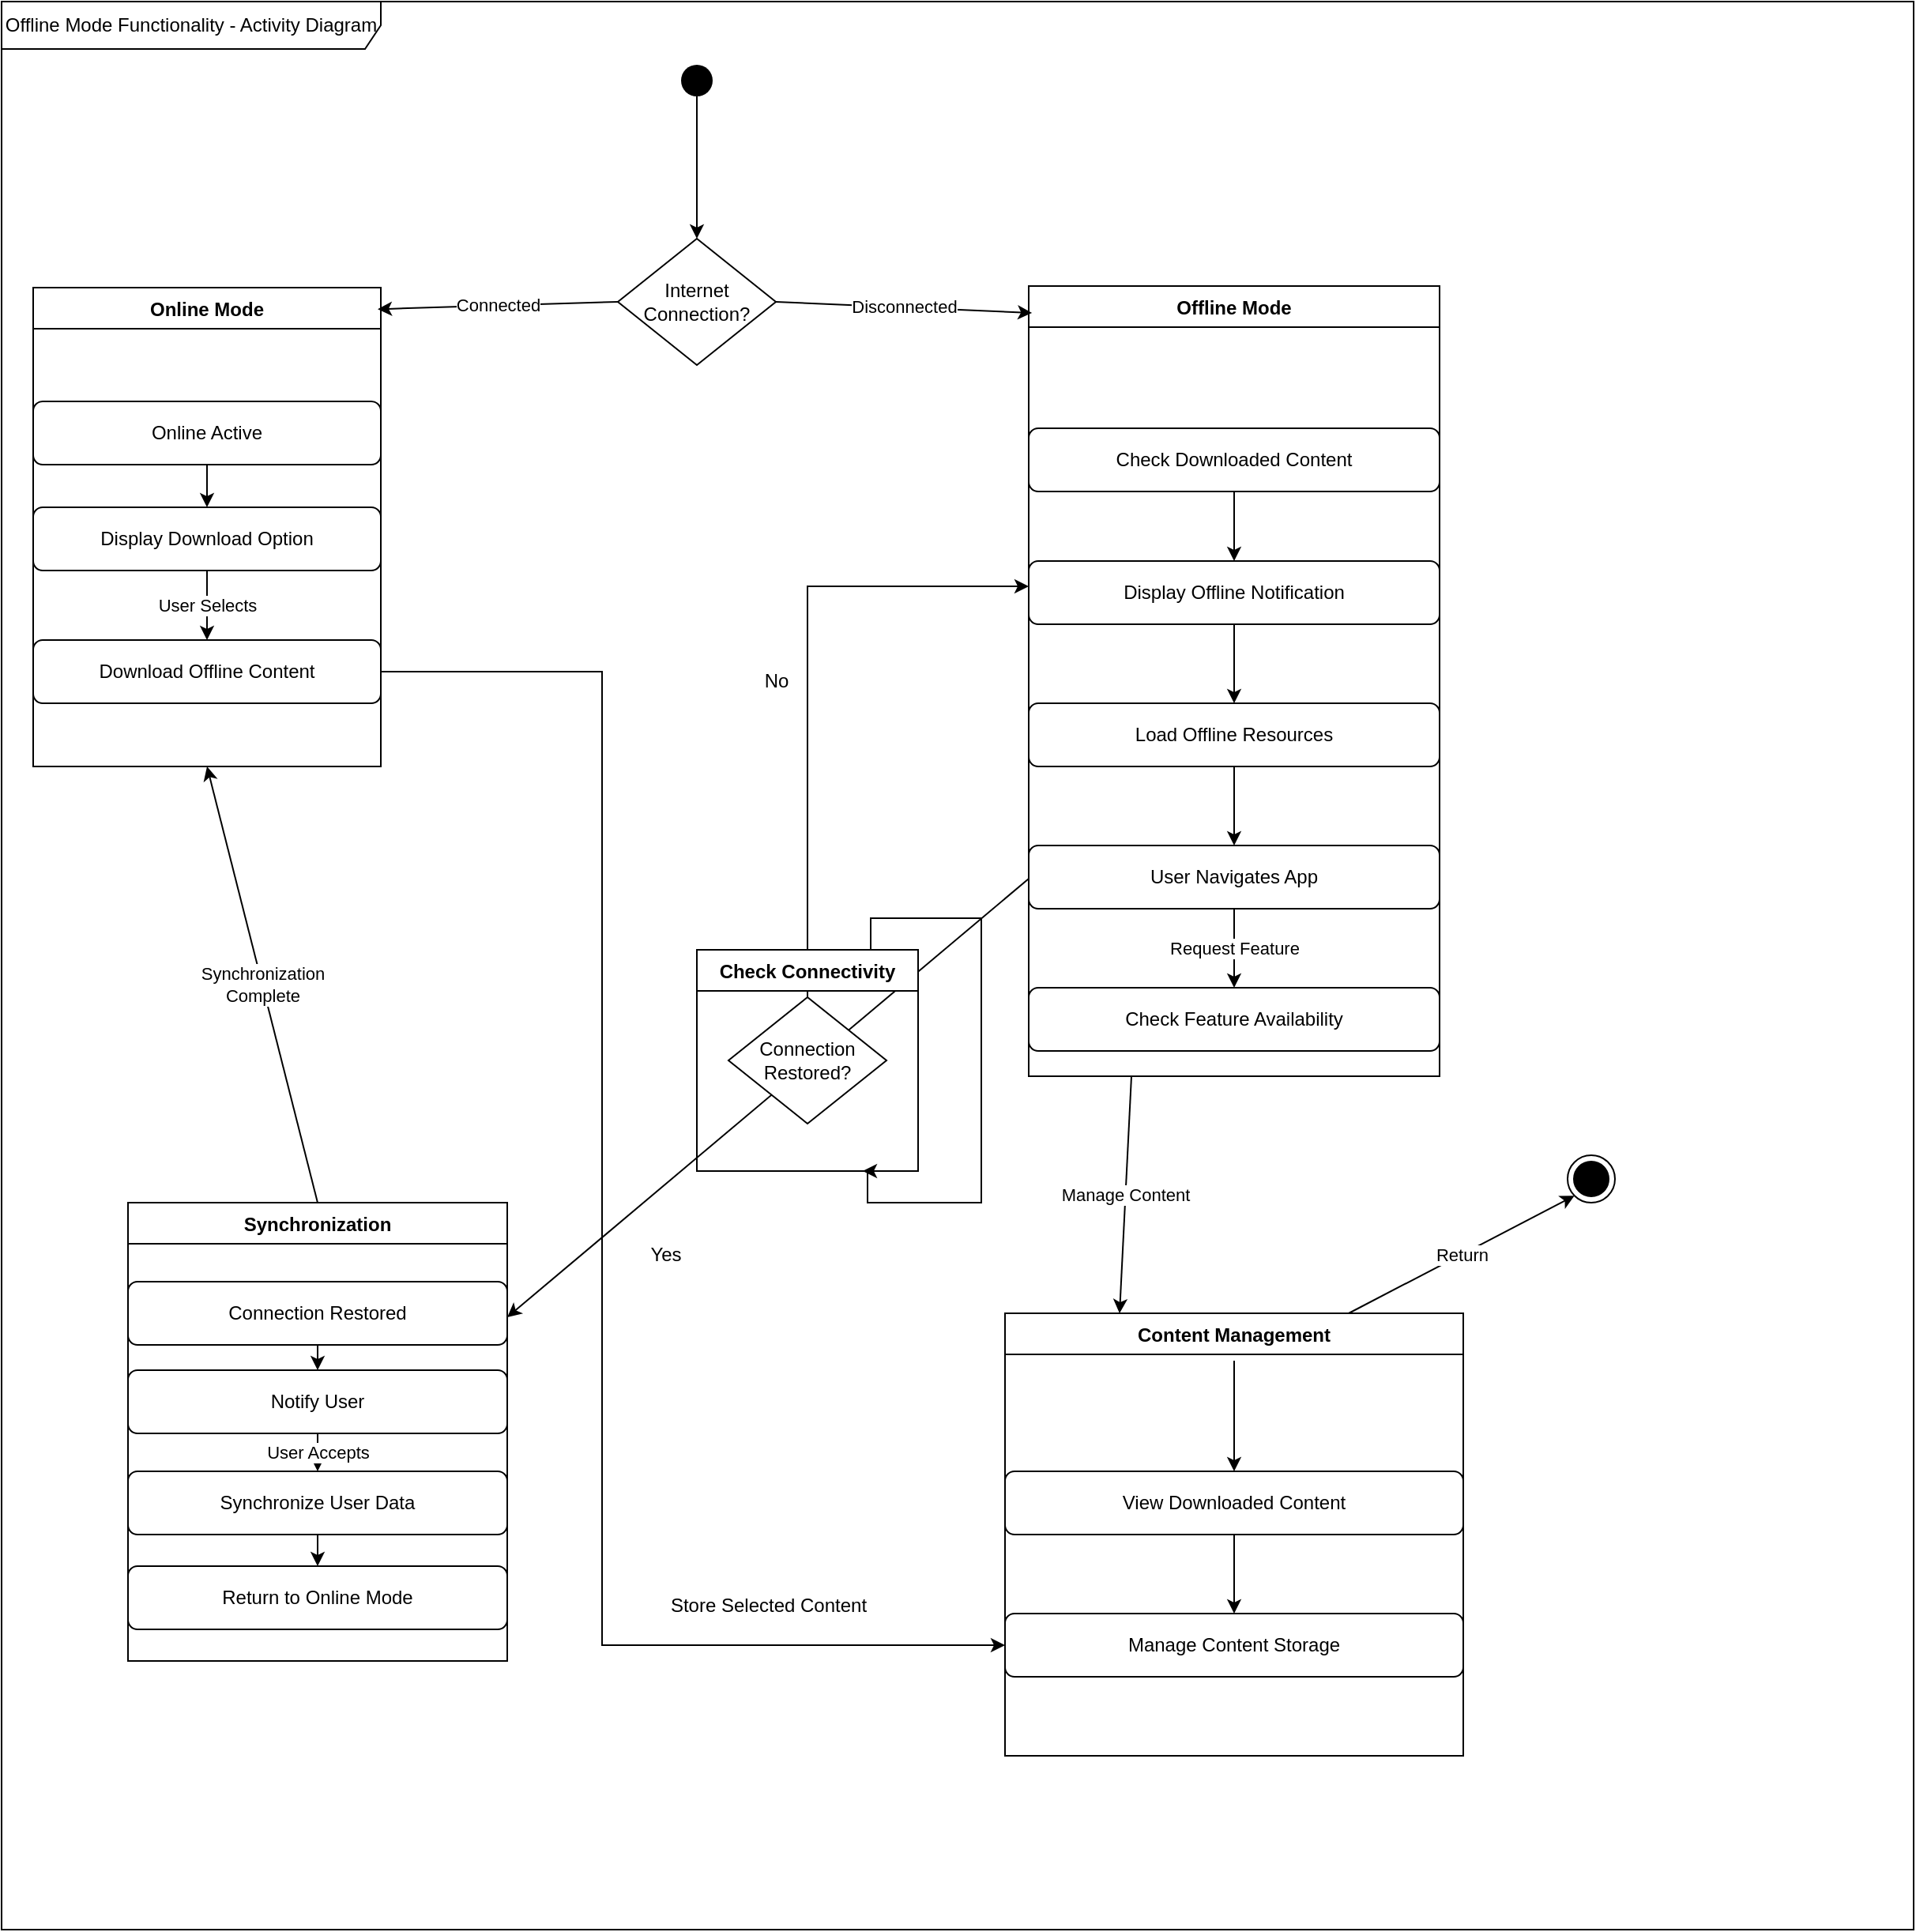 <mxfile version="26.1.1">
  <diagram id="C5RBs43oDa-KdzZeNtuy" name="Page-1">
    <mxGraphModel dx="1898" dy="874" grid="1" gridSize="10" guides="1" tooltips="1" connect="1" arrows="1" fold="1" page="1" pageScale="1" pageWidth="827" pageHeight="1169" math="0" shadow="0">
      <root>
        <mxCell id="WIyWlLk6GJQsqaUBKTNV-0" />
        <mxCell id="WIyWlLk6GJQsqaUBKTNV-1" parent="WIyWlLk6GJQsqaUBKTNV-0" />
        <mxCell id="lv9YnxyCzNiJ2VLWQXhp-31" value="Offline Mode Functionality - Activity Diagram" style="shape=umlFrame;whiteSpace=wrap;html=1;pointerEvents=0;recursiveResize=0;container=1;collapsible=0;width=240;height=30;" parent="WIyWlLk6GJQsqaUBKTNV-1" vertex="1">
          <mxGeometry x="220" width="1210" height="1220" as="geometry" />
        </mxCell>
        <mxCell id="lv9YnxyCzNiJ2VLWQXhp-44" value="Offline Mode" style="swimlane;fontStyle=1;align=center;verticalAlign=top;childLayout=stackLayout;horizontal=1;startSize=26;horizontalStack=0;resizeParent=1;resizeParentMax=0;resizeLast=0;collapsible=1;marginBottom=0;" parent="lv9YnxyCzNiJ2VLWQXhp-31" vertex="1">
          <mxGeometry x="650" y="180" width="260" height="500" as="geometry" />
        </mxCell>
        <mxCell id="lv9YnxyCzNiJ2VLWQXhp-50" value="Check Feature Availability" style="rounded=1;whiteSpace=wrap;html=1;" parent="lv9YnxyCzNiJ2VLWQXhp-31" vertex="1">
          <mxGeometry x="650" y="624" width="260" height="40" as="geometry" />
        </mxCell>
        <mxCell id="lv9YnxyCzNiJ2VLWQXhp-55" value="Request Feature" style="endArrow=classic;html=1;rounded=0;exitX=0.5;exitY=1;exitDx=0;exitDy=0;entryX=0.5;entryY=0;entryDx=0;entryDy=0;" parent="lv9YnxyCzNiJ2VLWQXhp-31" source="lv9YnxyCzNiJ2VLWQXhp-49" target="lv9YnxyCzNiJ2VLWQXhp-50" edge="1">
          <mxGeometry width="50" height="50" relative="1" as="geometry">
            <mxPoint x="780" y="664" as="sourcePoint" />
            <mxPoint x="830" y="614" as="targetPoint" />
          </mxGeometry>
        </mxCell>
        <mxCell id="lv9YnxyCzNiJ2VLWQXhp-49" value="User Navigates App" style="rounded=1;whiteSpace=wrap;html=1;" parent="lv9YnxyCzNiJ2VLWQXhp-31" vertex="1">
          <mxGeometry x="650" y="534" width="260" height="40" as="geometry" />
        </mxCell>
        <mxCell id="lv9YnxyCzNiJ2VLWQXhp-54" value="" style="endArrow=classic;html=1;rounded=0;exitX=0.5;exitY=1;exitDx=0;exitDy=0;entryX=0.5;entryY=0;entryDx=0;entryDy=0;" parent="lv9YnxyCzNiJ2VLWQXhp-31" source="lv9YnxyCzNiJ2VLWQXhp-48" target="lv9YnxyCzNiJ2VLWQXhp-49" edge="1">
          <mxGeometry width="50" height="50" relative="1" as="geometry">
            <mxPoint x="780" y="664" as="sourcePoint" />
            <mxPoint x="830" y="614" as="targetPoint" />
          </mxGeometry>
        </mxCell>
        <mxCell id="lv9YnxyCzNiJ2VLWQXhp-48" value="Load Offline Resources" style="rounded=1;whiteSpace=wrap;html=1;" parent="lv9YnxyCzNiJ2VLWQXhp-31" vertex="1">
          <mxGeometry x="650" y="444" width="260" height="40" as="geometry" />
        </mxCell>
        <mxCell id="lv9YnxyCzNiJ2VLWQXhp-53" value="" style="endArrow=classic;html=1;rounded=0;exitX=0.5;exitY=1;exitDx=0;exitDy=0;entryX=0.5;entryY=0;entryDx=0;entryDy=0;" parent="lv9YnxyCzNiJ2VLWQXhp-31" source="lv9YnxyCzNiJ2VLWQXhp-47" target="lv9YnxyCzNiJ2VLWQXhp-48" edge="1">
          <mxGeometry width="50" height="50" relative="1" as="geometry">
            <mxPoint x="780" y="664" as="sourcePoint" />
            <mxPoint x="830" y="614" as="targetPoint" />
          </mxGeometry>
        </mxCell>
        <mxCell id="lv9YnxyCzNiJ2VLWQXhp-47" value="Display Offline Notification" style="rounded=1;whiteSpace=wrap;html=1;" parent="lv9YnxyCzNiJ2VLWQXhp-31" vertex="1">
          <mxGeometry x="650" y="354" width="260" height="40" as="geometry" />
        </mxCell>
        <mxCell id="lv9YnxyCzNiJ2VLWQXhp-52" value="" style="endArrow=classic;html=1;rounded=0;exitX=0.5;exitY=1;exitDx=0;exitDy=0;entryX=0.5;entryY=0;entryDx=0;entryDy=0;" parent="lv9YnxyCzNiJ2VLWQXhp-31" source="lv9YnxyCzNiJ2VLWQXhp-46" target="lv9YnxyCzNiJ2VLWQXhp-47" edge="1">
          <mxGeometry width="50" height="50" relative="1" as="geometry">
            <mxPoint x="790" y="564" as="sourcePoint" />
            <mxPoint x="840" y="514" as="targetPoint" />
          </mxGeometry>
        </mxCell>
        <mxCell id="lv9YnxyCzNiJ2VLWQXhp-46" value="Check Downloaded Content" style="rounded=1;whiteSpace=wrap;html=1;" parent="lv9YnxyCzNiJ2VLWQXhp-31" vertex="1">
          <mxGeometry x="650" y="270" width="260" height="40" as="geometry" />
        </mxCell>
        <mxCell id="lv9YnxyCzNiJ2VLWQXhp-70" value="Manage Content Storage" style="rounded=1;whiteSpace=wrap;html=1;" parent="lv9YnxyCzNiJ2VLWQXhp-31" vertex="1">
          <mxGeometry x="635" y="1020" width="290" height="40" as="geometry" />
        </mxCell>
        <mxCell id="lv9YnxyCzNiJ2VLWQXhp-69" value="View Downloaded Content" style="rounded=1;whiteSpace=wrap;html=1;" parent="lv9YnxyCzNiJ2VLWQXhp-31" vertex="1">
          <mxGeometry x="635" y="930" width="290" height="40" as="geometry" />
        </mxCell>
        <mxCell id="lv9YnxyCzNiJ2VLWQXhp-72" value="" style="endArrow=classic;html=1;rounded=0;exitX=0.5;exitY=1;exitDx=0;exitDy=0;entryX=0.5;entryY=0;entryDx=0;entryDy=0;" parent="lv9YnxyCzNiJ2VLWQXhp-31" source="lv9YnxyCzNiJ2VLWQXhp-69" target="lv9YnxyCzNiJ2VLWQXhp-70" edge="1">
          <mxGeometry width="50" height="50" relative="1" as="geometry">
            <mxPoint x="1025" y="1150" as="sourcePoint" />
            <mxPoint x="1075" y="1100" as="targetPoint" />
          </mxGeometry>
        </mxCell>
        <mxCell id="lv9YnxyCzNiJ2VLWQXhp-67" value="Content Management" style="swimlane;fontStyle=1;align=center;verticalAlign=top;childLayout=stackLayout;horizontal=1;startSize=26;horizontalStack=0;resizeParent=1;resizeParentMax=0;resizeLast=0;collapsible=1;marginBottom=0;" parent="lv9YnxyCzNiJ2VLWQXhp-31" vertex="1">
          <mxGeometry x="635" y="830" width="290" height="280" as="geometry">
            <mxRectangle x="740" y="630" width="160" height="30" as="alternateBounds" />
          </mxGeometry>
        </mxCell>
        <mxCell id="lv9YnxyCzNiJ2VLWQXhp-75" value="Manage Content" style="endArrow=classic;html=1;rounded=0;exitX=0.25;exitY=1;exitDx=0;exitDy=0;entryX=0.25;entryY=0;entryDx=0;entryDy=0;" parent="lv9YnxyCzNiJ2VLWQXhp-31" source="lv9YnxyCzNiJ2VLWQXhp-44" target="lv9YnxyCzNiJ2VLWQXhp-67" edge="1">
          <mxGeometry width="50" height="50" relative="1" as="geometry">
            <mxPoint x="410" y="280" as="sourcePoint" />
            <mxPoint x="460" y="230" as="targetPoint" />
          </mxGeometry>
        </mxCell>
        <mxCell id="lv9YnxyCzNiJ2VLWQXhp-71" value="" style="endArrow=classic;html=1;rounded=0;entryX=0.5;entryY=0;entryDx=0;entryDy=0;" parent="lv9YnxyCzNiJ2VLWQXhp-31" target="lv9YnxyCzNiJ2VLWQXhp-69" edge="1">
          <mxGeometry width="50" height="50" relative="1" as="geometry">
            <mxPoint x="780" y="860" as="sourcePoint" />
            <mxPoint x="1075" y="1100" as="targetPoint" />
          </mxGeometry>
        </mxCell>
        <mxCell id="lv9YnxyCzNiJ2VLWQXhp-76" value="Return" style="endArrow=classic;html=1;rounded=0;exitX=0.75;exitY=0;exitDx=0;exitDy=0;entryX=0;entryY=1;entryDx=0;entryDy=0;" parent="lv9YnxyCzNiJ2VLWQXhp-31" source="lv9YnxyCzNiJ2VLWQXhp-67" target="lv9YnxyCzNiJ2VLWQXhp-95" edge="1">
          <mxGeometry width="50" height="50" relative="1" as="geometry">
            <mxPoint x="410" y="280" as="sourcePoint" />
            <mxPoint x="845" y="680" as="targetPoint" />
          </mxGeometry>
        </mxCell>
        <mxCell id="lv9YnxyCzNiJ2VLWQXhp-57" value="Synchronization" style="swimlane;fontStyle=1;align=center;verticalAlign=top;childLayout=stackLayout;horizontal=1;startSize=26;horizontalStack=0;resizeParent=1;resizeParentMax=0;resizeLast=0;collapsible=1;marginBottom=0;" parent="lv9YnxyCzNiJ2VLWQXhp-31" vertex="1">
          <mxGeometry x="80" y="760" width="240" height="290" as="geometry">
            <mxRectangle x="120" y="760" width="130" height="30" as="alternateBounds" />
          </mxGeometry>
        </mxCell>
        <mxCell id="lv9YnxyCzNiJ2VLWQXhp-77" value="" style="endArrow=classic;html=1;rounded=0;exitX=0;exitY=0.75;exitDx=0;exitDy=0;entryX=1;entryY=0.25;entryDx=0;entryDy=0;" parent="lv9YnxyCzNiJ2VLWQXhp-31" source="lv9YnxyCzNiJ2VLWQXhp-44" target="lv9YnxyCzNiJ2VLWQXhp-57" edge="1">
          <mxGeometry x="0.048" y="-66" width="50" height="50" relative="1" as="geometry">
            <mxPoint x="410" y="280" as="sourcePoint" />
            <mxPoint x="460" y="230" as="targetPoint" />
            <mxPoint as="offset" />
          </mxGeometry>
        </mxCell>
        <mxCell id="lv9YnxyCzNiJ2VLWQXhp-92" style="edgeStyle=orthogonalEdgeStyle;rounded=0;orthogonalLoop=1;jettySize=auto;html=1;entryX=0;entryY=0.5;entryDx=0;entryDy=0;" parent="lv9YnxyCzNiJ2VLWQXhp-31" source="lv9YnxyCzNiJ2VLWQXhp-40" target="lv9YnxyCzNiJ2VLWQXhp-70" edge="1">
          <mxGeometry relative="1" as="geometry">
            <Array as="points">
              <mxPoint x="380" y="424" />
              <mxPoint x="380" y="1040" />
            </Array>
          </mxGeometry>
        </mxCell>
        <mxCell id="lv9YnxyCzNiJ2VLWQXhp-40" value="Download Offline Content" style="rounded=1;whiteSpace=wrap;html=1;" parent="lv9YnxyCzNiJ2VLWQXhp-31" vertex="1">
          <mxGeometry x="20" y="404" width="220" height="40" as="geometry" />
        </mxCell>
        <mxCell id="lv9YnxyCzNiJ2VLWQXhp-39" value="Display Download Option" style="rounded=1;whiteSpace=wrap;html=1;" parent="lv9YnxyCzNiJ2VLWQXhp-31" vertex="1">
          <mxGeometry x="20" y="320" width="220" height="40" as="geometry" />
        </mxCell>
        <mxCell id="lv9YnxyCzNiJ2VLWQXhp-43" value="User Selects" style="endArrow=classic;html=1;rounded=0;exitX=0.5;exitY=1;exitDx=0;exitDy=0;entryX=0.5;entryY=0;entryDx=0;entryDy=0;" parent="lv9YnxyCzNiJ2VLWQXhp-31" source="lv9YnxyCzNiJ2VLWQXhp-39" target="lv9YnxyCzNiJ2VLWQXhp-40" edge="1">
          <mxGeometry width="50" height="50" relative="1" as="geometry">
            <mxPoint x="380" y="490" as="sourcePoint" />
            <mxPoint x="430" y="440" as="targetPoint" />
          </mxGeometry>
        </mxCell>
        <mxCell id="lv9YnxyCzNiJ2VLWQXhp-38" value="Online Active" style="rounded=1;whiteSpace=wrap;html=1;" parent="lv9YnxyCzNiJ2VLWQXhp-31" vertex="1">
          <mxGeometry x="20" y="253" width="220" height="40" as="geometry" />
        </mxCell>
        <mxCell id="lv9YnxyCzNiJ2VLWQXhp-42" value="" style="endArrow=classic;html=1;rounded=0;exitX=0.5;exitY=1;exitDx=0;exitDy=0;entryX=0.5;entryY=0;entryDx=0;entryDy=0;" parent="lv9YnxyCzNiJ2VLWQXhp-31" source="lv9YnxyCzNiJ2VLWQXhp-38" target="lv9YnxyCzNiJ2VLWQXhp-39" edge="1">
          <mxGeometry width="50" height="50" relative="1" as="geometry">
            <mxPoint x="380" y="490" as="sourcePoint" />
            <mxPoint x="430" y="440" as="targetPoint" />
          </mxGeometry>
        </mxCell>
        <mxCell id="lv9YnxyCzNiJ2VLWQXhp-36" value="Online Mode" style="swimlane;fontStyle=1;align=center;verticalAlign=top;childLayout=stackLayout;horizontal=1;startSize=26;horizontalStack=0;resizeParent=1;resizeParentMax=0;resizeLast=0;collapsible=1;marginBottom=0;" parent="lv9YnxyCzNiJ2VLWQXhp-31" vertex="1">
          <mxGeometry x="20" y="181" width="220" height="303" as="geometry">
            <mxRectangle x="20" y="170" width="110" height="30" as="alternateBounds" />
          </mxGeometry>
        </mxCell>
        <mxCell id="lv9YnxyCzNiJ2VLWQXhp-78" value="Synchronization&#xa;Complete" style="endArrow=classic;html=1;rounded=0;exitX=0.5;exitY=0;exitDx=0;exitDy=0;entryX=0.5;entryY=1;entryDx=0;entryDy=0;" parent="lv9YnxyCzNiJ2VLWQXhp-31" source="lv9YnxyCzNiJ2VLWQXhp-57" target="lv9YnxyCzNiJ2VLWQXhp-36" edge="1">
          <mxGeometry width="50" height="50" relative="1" as="geometry">
            <mxPoint x="410" y="280" as="sourcePoint" />
            <mxPoint x="460" y="230" as="targetPoint" />
          </mxGeometry>
        </mxCell>
        <mxCell id="lv9YnxyCzNiJ2VLWQXhp-34" value="Internet&#xa;Connection?" style="rhombus;whiteSpace=wrap;html=1;" parent="lv9YnxyCzNiJ2VLWQXhp-31" vertex="1">
          <mxGeometry x="390" y="150" width="100" height="80" as="geometry" />
        </mxCell>
        <mxCell id="lv9YnxyCzNiJ2VLWQXhp-73" value="Connected" style="endArrow=classic;html=1;rounded=0;exitX=0;exitY=0.5;exitDx=0;exitDy=0;entryX=0.991;entryY=0.045;entryDx=0;entryDy=0;entryPerimeter=0;" parent="lv9YnxyCzNiJ2VLWQXhp-31" source="lv9YnxyCzNiJ2VLWQXhp-34" target="lv9YnxyCzNiJ2VLWQXhp-36" edge="1">
          <mxGeometry width="50" height="50" relative="1" as="geometry">
            <mxPoint x="410" y="280" as="sourcePoint" />
            <mxPoint x="460" y="230" as="targetPoint" />
          </mxGeometry>
        </mxCell>
        <mxCell id="lv9YnxyCzNiJ2VLWQXhp-74" value="Disconnected" style="endArrow=classic;html=1;rounded=0;exitX=1;exitY=0.5;exitDx=0;exitDy=0;entryX=0.008;entryY=0.034;entryDx=0;entryDy=0;entryPerimeter=0;" parent="lv9YnxyCzNiJ2VLWQXhp-31" source="lv9YnxyCzNiJ2VLWQXhp-34" target="lv9YnxyCzNiJ2VLWQXhp-44" edge="1">
          <mxGeometry width="50" height="50" relative="1" as="geometry">
            <mxPoint x="410" y="280" as="sourcePoint" />
            <mxPoint x="460" y="230" as="targetPoint" />
          </mxGeometry>
        </mxCell>
        <mxCell id="lv9YnxyCzNiJ2VLWQXhp-33" value="" style="ellipse;fillColor=#000000;strokeColor=none;" parent="lv9YnxyCzNiJ2VLWQXhp-31" vertex="1">
          <mxGeometry x="430" y="40" width="20" height="20" as="geometry" />
        </mxCell>
        <mxCell id="lv9YnxyCzNiJ2VLWQXhp-35" value="" style="endArrow=classic;html=1;rounded=0;exitX=0.5;exitY=1;exitDx=0;exitDy=0;entryX=0.5;entryY=0;entryDx=0;entryDy=0;" parent="lv9YnxyCzNiJ2VLWQXhp-31" source="lv9YnxyCzNiJ2VLWQXhp-33" target="lv9YnxyCzNiJ2VLWQXhp-34" edge="1">
          <mxGeometry width="50" height="50" relative="1" as="geometry">
            <mxPoint x="410" y="280" as="sourcePoint" />
            <mxPoint x="460" y="230" as="targetPoint" />
          </mxGeometry>
        </mxCell>
        <mxCell id="lv9YnxyCzNiJ2VLWQXhp-62" value="Return to Online Mode" style="rounded=1;whiteSpace=wrap;html=1;" parent="lv9YnxyCzNiJ2VLWQXhp-31" vertex="1">
          <mxGeometry x="80" y="990" width="240" height="40" as="geometry" />
        </mxCell>
        <mxCell id="lv9YnxyCzNiJ2VLWQXhp-66" value="" style="endArrow=classic;html=1;rounded=0;exitX=0.5;exitY=1;exitDx=0;exitDy=0;entryX=0.5;entryY=0;entryDx=0;entryDy=0;" parent="lv9YnxyCzNiJ2VLWQXhp-31" source="lv9YnxyCzNiJ2VLWQXhp-61" target="lv9YnxyCzNiJ2VLWQXhp-62" edge="1">
          <mxGeometry width="50" height="50" relative="1" as="geometry">
            <mxPoint x="470" y="1080" as="sourcePoint" />
            <mxPoint x="520" y="1030" as="targetPoint" />
          </mxGeometry>
        </mxCell>
        <mxCell id="lv9YnxyCzNiJ2VLWQXhp-61" value="Synchronize User Data" style="rounded=1;whiteSpace=wrap;html=1;" parent="lv9YnxyCzNiJ2VLWQXhp-31" vertex="1">
          <mxGeometry x="80" y="930" width="240" height="40" as="geometry" />
        </mxCell>
        <mxCell id="lv9YnxyCzNiJ2VLWQXhp-65" value="User Accepts" style="endArrow=classic;html=1;rounded=0;exitX=0.5;exitY=1;exitDx=0;exitDy=0;entryX=0.5;entryY=0;entryDx=0;entryDy=0;" parent="lv9YnxyCzNiJ2VLWQXhp-31" source="lv9YnxyCzNiJ2VLWQXhp-60" target="lv9YnxyCzNiJ2VLWQXhp-61" edge="1">
          <mxGeometry width="50" height="50" relative="1" as="geometry">
            <mxPoint x="470" y="1080" as="sourcePoint" />
            <mxPoint x="520" y="1030" as="targetPoint" />
          </mxGeometry>
        </mxCell>
        <mxCell id="lv9YnxyCzNiJ2VLWQXhp-60" value="Notify User" style="rounded=1;whiteSpace=wrap;html=1;" parent="lv9YnxyCzNiJ2VLWQXhp-31" vertex="1">
          <mxGeometry x="80" y="866" width="240" height="40" as="geometry" />
        </mxCell>
        <mxCell id="lv9YnxyCzNiJ2VLWQXhp-64" value="" style="endArrow=classic;html=1;rounded=0;exitX=0.5;exitY=1;exitDx=0;exitDy=0;entryX=0.5;entryY=0;entryDx=0;entryDy=0;" parent="lv9YnxyCzNiJ2VLWQXhp-31" source="lv9YnxyCzNiJ2VLWQXhp-59" target="lv9YnxyCzNiJ2VLWQXhp-60" edge="1">
          <mxGeometry width="50" height="50" relative="1" as="geometry">
            <mxPoint x="470" y="1080" as="sourcePoint" />
            <mxPoint x="520" y="1030" as="targetPoint" />
          </mxGeometry>
        </mxCell>
        <mxCell id="lv9YnxyCzNiJ2VLWQXhp-59" value="Connection Restored" style="rounded=1;whiteSpace=wrap;html=1;" parent="lv9YnxyCzNiJ2VLWQXhp-31" vertex="1">
          <mxGeometry x="80" y="810" width="240" height="40" as="geometry" />
        </mxCell>
        <mxCell id="lv9YnxyCzNiJ2VLWQXhp-87" value="Connection&lt;br&gt;Restored?" style="rhombus;whiteSpace=wrap;html=1;" parent="lv9YnxyCzNiJ2VLWQXhp-31" vertex="1">
          <mxGeometry x="460" y="630" width="100" height="80" as="geometry" />
        </mxCell>
        <mxCell id="lv9YnxyCzNiJ2VLWQXhp-89" style="edgeStyle=orthogonalEdgeStyle;rounded=0;orthogonalLoop=1;jettySize=auto;html=1;" parent="lv9YnxyCzNiJ2VLWQXhp-31" source="lv9YnxyCzNiJ2VLWQXhp-87" edge="1" target="lv9YnxyCzNiJ2VLWQXhp-47">
          <mxGeometry relative="1" as="geometry">
            <mxPoint x="650" y="240" as="targetPoint" />
            <Array as="points">
              <mxPoint x="510" y="370" />
            </Array>
          </mxGeometry>
        </mxCell>
        <mxCell id="lv9YnxyCzNiJ2VLWQXhp-90" value="No" style="text;html=1;align=center;verticalAlign=middle;resizable=0;points=[];autosize=1;strokeColor=none;fillColor=none;" parent="lv9YnxyCzNiJ2VLWQXhp-31" vertex="1">
          <mxGeometry x="470" y="415" width="40" height="30" as="geometry" />
        </mxCell>
        <mxCell id="lv9YnxyCzNiJ2VLWQXhp-32" value="Check Connectivity" style="swimlane;fontStyle=1;align=center;verticalAlign=top;childLayout=stackLayout;horizontal=1;startSize=26;horizontalStack=0;resizeParent=1;resizeParentMax=0;resizeLast=0;collapsible=1;marginBottom=0;" parent="lv9YnxyCzNiJ2VLWQXhp-31" vertex="1">
          <mxGeometry x="440" y="600" width="140" height="140" as="geometry" />
        </mxCell>
        <mxCell id="lv9YnxyCzNiJ2VLWQXhp-94" style="edgeStyle=orthogonalEdgeStyle;rounded=0;orthogonalLoop=1;jettySize=auto;html=1;entryX=0.75;entryY=1;entryDx=0;entryDy=0;" parent="lv9YnxyCzNiJ2VLWQXhp-31" source="lv9YnxyCzNiJ2VLWQXhp-32" target="lv9YnxyCzNiJ2VLWQXhp-32" edge="1">
          <mxGeometry relative="1" as="geometry">
            <Array as="points">
              <mxPoint x="550" y="580" />
              <mxPoint x="620" y="580" />
              <mxPoint x="620" y="760" />
              <mxPoint x="548" y="760" />
              <mxPoint x="548" y="740" />
            </Array>
          </mxGeometry>
        </mxCell>
        <mxCell id="lv9YnxyCzNiJ2VLWQXhp-95" value="" style="ellipse;html=1;shape=endState;fillColor=strokeColor;" parent="lv9YnxyCzNiJ2VLWQXhp-31" vertex="1">
          <mxGeometry x="991" y="730" width="30" height="30" as="geometry" />
        </mxCell>
        <mxCell id="lv9YnxyCzNiJ2VLWQXhp-93" value="Store Selected Content" style="text;html=1;align=center;verticalAlign=middle;resizable=0;points=[];autosize=1;strokeColor=none;fillColor=none;" parent="lv9YnxyCzNiJ2VLWQXhp-31" vertex="1">
          <mxGeometry x="410" y="1000" width="150" height="30" as="geometry" />
        </mxCell>
        <mxCell id="lv9YnxyCzNiJ2VLWQXhp-88" value="Yes" style="text;html=1;align=center;verticalAlign=middle;resizable=0;points=[];autosize=1;strokeColor=none;fillColor=none;" parent="WIyWlLk6GJQsqaUBKTNV-1" vertex="1">
          <mxGeometry x="620" y="778" width="40" height="30" as="geometry" />
        </mxCell>
      </root>
    </mxGraphModel>
  </diagram>
</mxfile>
